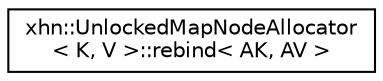 digraph "Graphical Class Hierarchy"
{
  edge [fontname="Helvetica",fontsize="10",labelfontname="Helvetica",labelfontsize="10"];
  node [fontname="Helvetica",fontsize="10",shape=record];
  rankdir="LR";
  Node1 [label="xhn::UnlockedMapNodeAllocator\l\< K, V \>::rebind\< AK, AV \>",height=0.2,width=0.4,color="black", fillcolor="white", style="filled",URL="$structxhn_1_1_unlocked_map_node_allocator_1_1rebind.html"];
}
